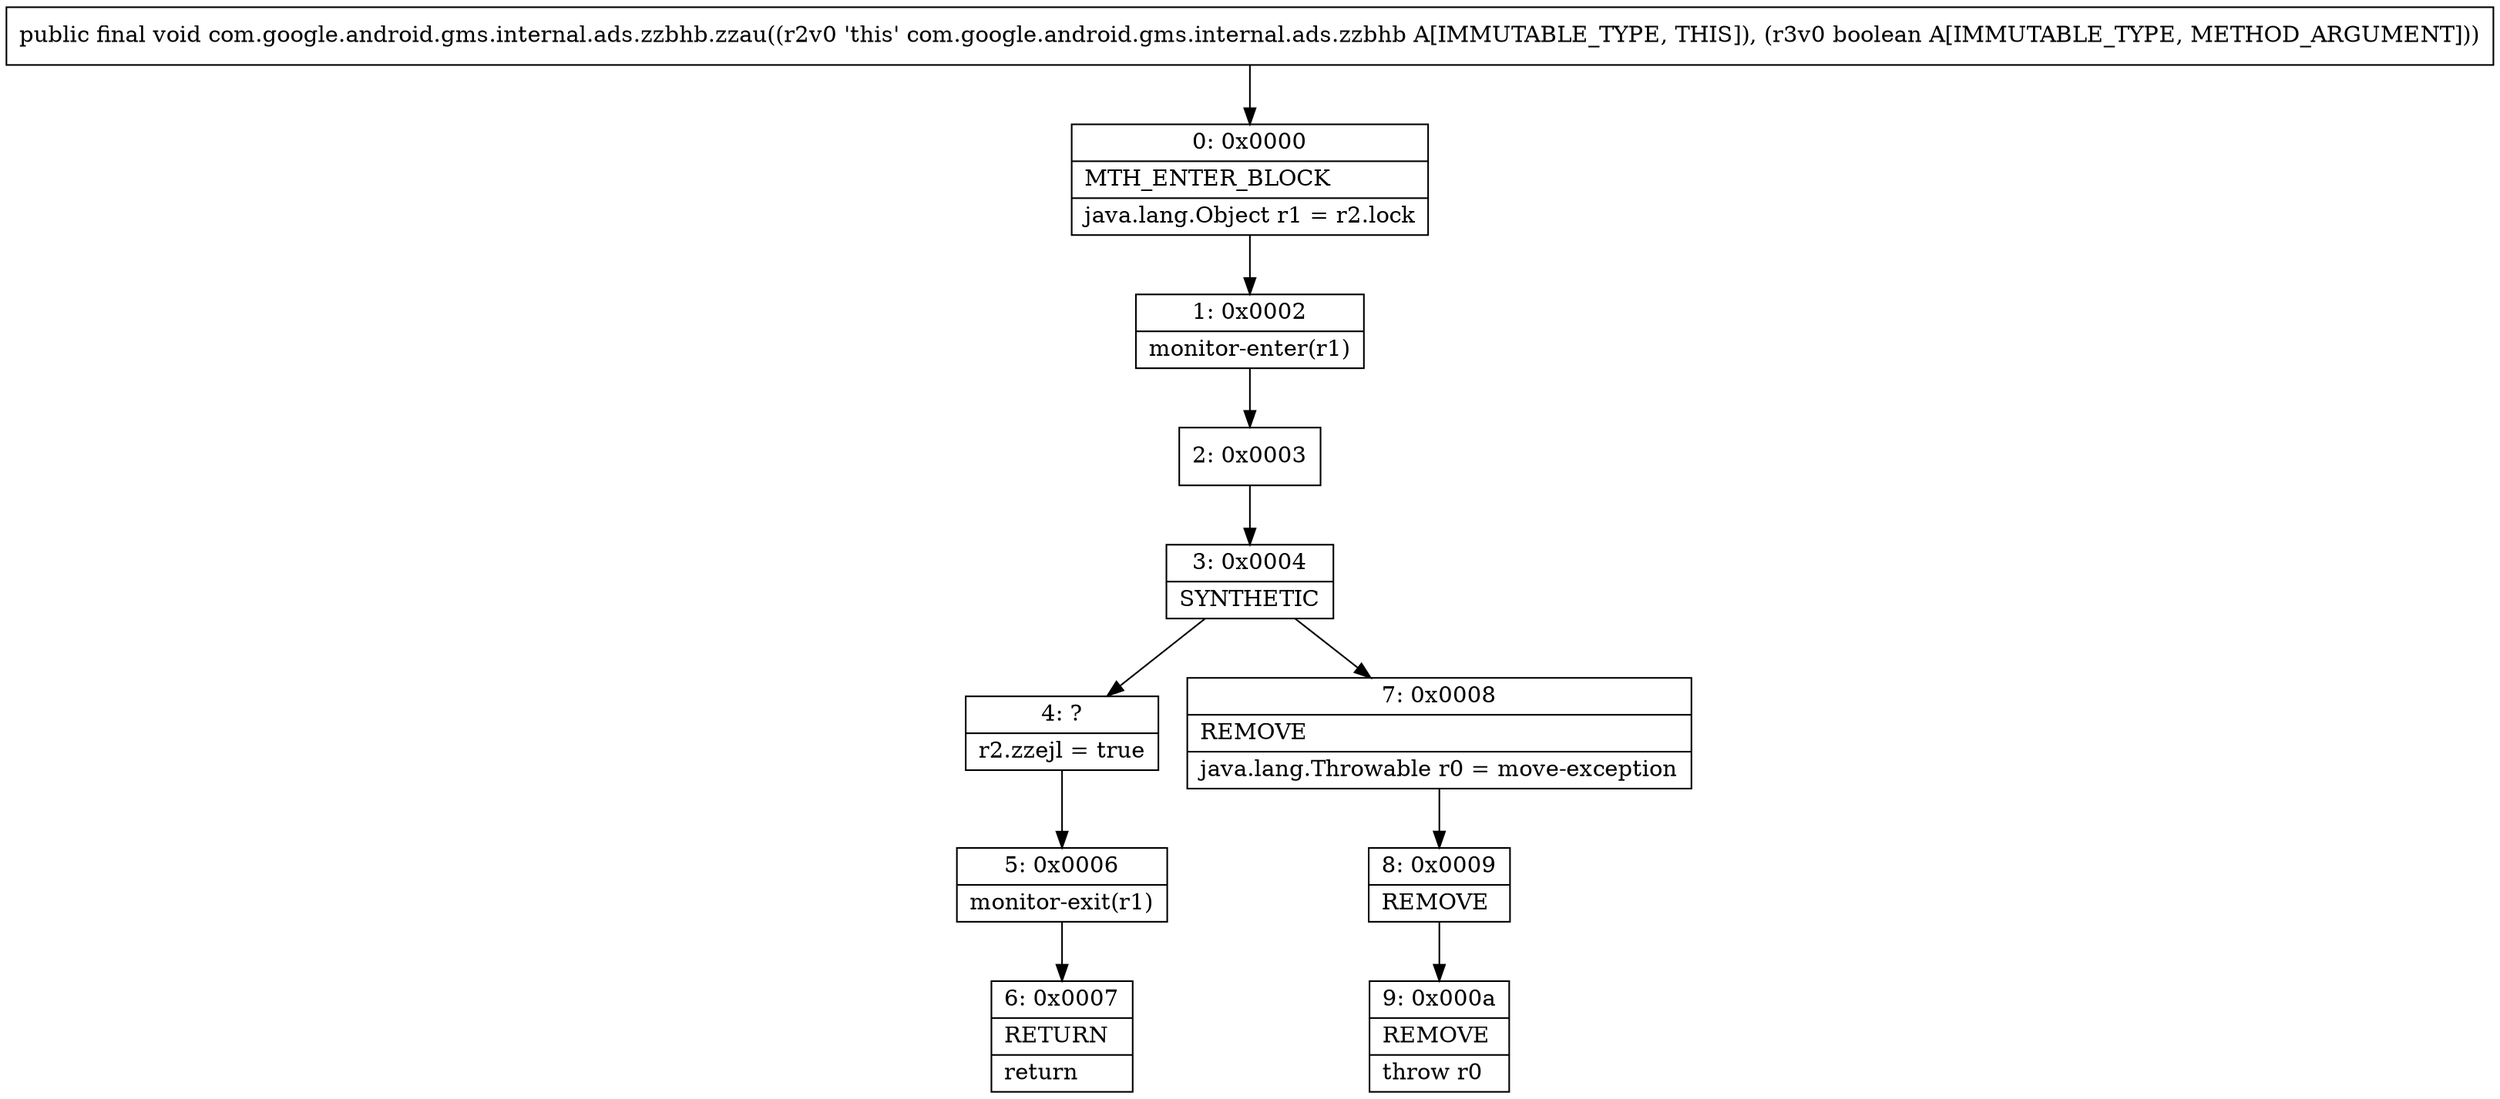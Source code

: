 digraph "CFG forcom.google.android.gms.internal.ads.zzbhb.zzau(Z)V" {
Node_0 [shape=record,label="{0\:\ 0x0000|MTH_ENTER_BLOCK\l|java.lang.Object r1 = r2.lock\l}"];
Node_1 [shape=record,label="{1\:\ 0x0002|monitor\-enter(r1)\l}"];
Node_2 [shape=record,label="{2\:\ 0x0003}"];
Node_3 [shape=record,label="{3\:\ 0x0004|SYNTHETIC\l}"];
Node_4 [shape=record,label="{4\:\ ?|r2.zzejl = true\l}"];
Node_5 [shape=record,label="{5\:\ 0x0006|monitor\-exit(r1)\l}"];
Node_6 [shape=record,label="{6\:\ 0x0007|RETURN\l|return\l}"];
Node_7 [shape=record,label="{7\:\ 0x0008|REMOVE\l|java.lang.Throwable r0 = move\-exception\l}"];
Node_8 [shape=record,label="{8\:\ 0x0009|REMOVE\l}"];
Node_9 [shape=record,label="{9\:\ 0x000a|REMOVE\l|throw r0\l}"];
MethodNode[shape=record,label="{public final void com.google.android.gms.internal.ads.zzbhb.zzau((r2v0 'this' com.google.android.gms.internal.ads.zzbhb A[IMMUTABLE_TYPE, THIS]), (r3v0 boolean A[IMMUTABLE_TYPE, METHOD_ARGUMENT])) }"];
MethodNode -> Node_0;
Node_0 -> Node_1;
Node_1 -> Node_2;
Node_2 -> Node_3;
Node_3 -> Node_4;
Node_3 -> Node_7;
Node_4 -> Node_5;
Node_5 -> Node_6;
Node_7 -> Node_8;
Node_8 -> Node_9;
}

